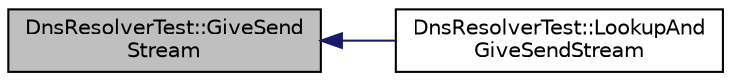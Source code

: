 digraph "DnsResolverTest::GiveSendStream"
{
 // INTERACTIVE_SVG=YES
  edge [fontname="Helvetica",fontsize="10",labelfontname="Helvetica",labelfontsize="10"];
  node [fontname="Helvetica",fontsize="10",shape=record];
  rankdir="LR";
  Node128 [label="DnsResolverTest::GiveSend\lStream",height=0.2,width=0.4,color="black", fillcolor="grey75", style="filled", fontcolor="black"];
  Node128 -> Node129 [dir="back",color="midnightblue",fontsize="10",style="solid",fontname="Helvetica"];
  Node129 [label="DnsResolverTest::LookupAnd\lGiveSendStream",height=0.2,width=0.4,color="black", fillcolor="white", style="filled",URL="$dd/d31/class_dns_resolver_test.html#ab073f08530d8f41d887779fb79066f43"];
}
